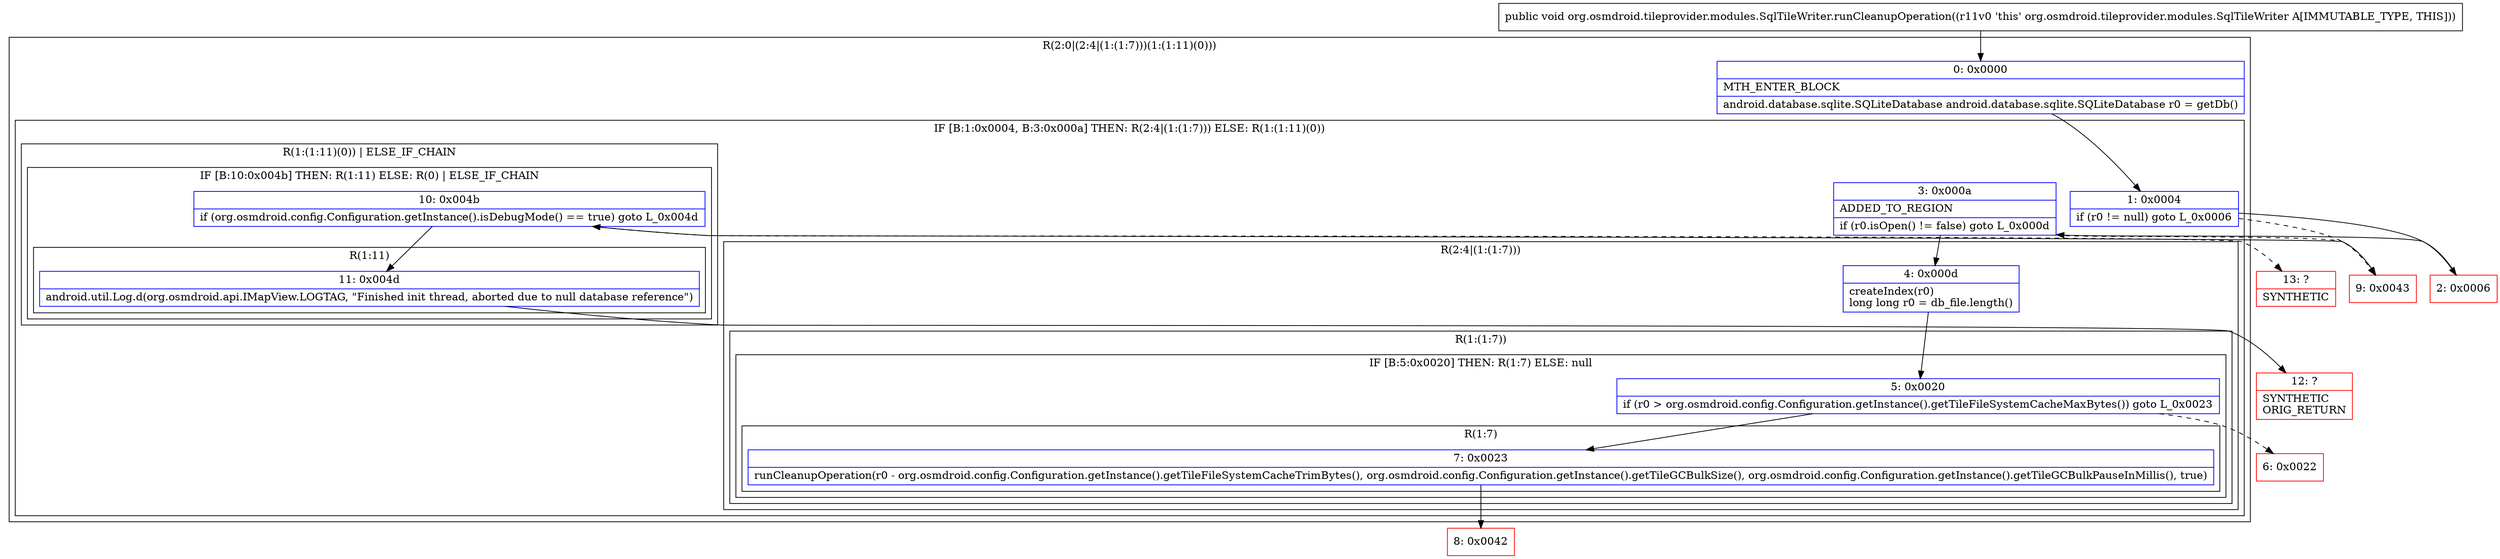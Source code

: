 digraph "CFG fororg.osmdroid.tileprovider.modules.SqlTileWriter.runCleanupOperation()V" {
subgraph cluster_Region_1827388626 {
label = "R(2:0|(2:4|(1:(1:7)))(1:(1:11)(0)))";
node [shape=record,color=blue];
Node_0 [shape=record,label="{0\:\ 0x0000|MTH_ENTER_BLOCK\l|android.database.sqlite.SQLiteDatabase android.database.sqlite.SQLiteDatabase r0 = getDb()\l}"];
subgraph cluster_IfRegion_194772365 {
label = "IF [B:1:0x0004, B:3:0x000a] THEN: R(2:4|(1:(1:7))) ELSE: R(1:(1:11)(0))";
node [shape=record,color=blue];
Node_1 [shape=record,label="{1\:\ 0x0004|if (r0 != null) goto L_0x0006\l}"];
Node_3 [shape=record,label="{3\:\ 0x000a|ADDED_TO_REGION\l|if (r0.isOpen() != false) goto L_0x000d\l}"];
subgraph cluster_Region_1436369472 {
label = "R(2:4|(1:(1:7)))";
node [shape=record,color=blue];
Node_4 [shape=record,label="{4\:\ 0x000d|createIndex(r0)\llong long r0 = db_file.length()\l}"];
subgraph cluster_Region_741615338 {
label = "R(1:(1:7))";
node [shape=record,color=blue];
subgraph cluster_IfRegion_288675473 {
label = "IF [B:5:0x0020] THEN: R(1:7) ELSE: null";
node [shape=record,color=blue];
Node_5 [shape=record,label="{5\:\ 0x0020|if (r0 \> org.osmdroid.config.Configuration.getInstance().getTileFileSystemCacheMaxBytes()) goto L_0x0023\l}"];
subgraph cluster_Region_537457993 {
label = "R(1:7)";
node [shape=record,color=blue];
Node_7 [shape=record,label="{7\:\ 0x0023|runCleanupOperation(r0 \- org.osmdroid.config.Configuration.getInstance().getTileFileSystemCacheTrimBytes(), org.osmdroid.config.Configuration.getInstance().getTileGCBulkSize(), org.osmdroid.config.Configuration.getInstance().getTileGCBulkPauseInMillis(), true)\l}"];
}
}
}
}
subgraph cluster_Region_1213518213 {
label = "R(1:(1:11)(0)) | ELSE_IF_CHAIN\l";
node [shape=record,color=blue];
subgraph cluster_IfRegion_935513339 {
label = "IF [B:10:0x004b] THEN: R(1:11) ELSE: R(0) | ELSE_IF_CHAIN\l";
node [shape=record,color=blue];
Node_10 [shape=record,label="{10\:\ 0x004b|if (org.osmdroid.config.Configuration.getInstance().isDebugMode() == true) goto L_0x004d\l}"];
subgraph cluster_Region_1801674116 {
label = "R(1:11)";
node [shape=record,color=blue];
Node_11 [shape=record,label="{11\:\ 0x004d|android.util.Log.d(org.osmdroid.api.IMapView.LOGTAG, \"Finished init thread, aborted due to null database reference\")\l}"];
}
subgraph cluster_Region_1726817652 {
label = "R(0)";
node [shape=record,color=blue];
}
}
}
}
}
Node_2 [shape=record,color=red,label="{2\:\ 0x0006}"];
Node_6 [shape=record,color=red,label="{6\:\ 0x0022}"];
Node_8 [shape=record,color=red,label="{8\:\ 0x0042}"];
Node_9 [shape=record,color=red,label="{9\:\ 0x0043}"];
Node_12 [shape=record,color=red,label="{12\:\ ?|SYNTHETIC\lORIG_RETURN\l}"];
Node_13 [shape=record,color=red,label="{13\:\ ?|SYNTHETIC\l}"];
MethodNode[shape=record,label="{public void org.osmdroid.tileprovider.modules.SqlTileWriter.runCleanupOperation((r11v0 'this' org.osmdroid.tileprovider.modules.SqlTileWriter A[IMMUTABLE_TYPE, THIS])) }"];
MethodNode -> Node_0;
Node_0 -> Node_1;
Node_1 -> Node_2;
Node_1 -> Node_9[style=dashed];
Node_3 -> Node_4;
Node_3 -> Node_9[style=dashed];
Node_4 -> Node_5;
Node_5 -> Node_6[style=dashed];
Node_5 -> Node_7;
Node_7 -> Node_8;
Node_10 -> Node_11;
Node_10 -> Node_13[style=dashed];
Node_11 -> Node_12;
Node_2 -> Node_3;
Node_9 -> Node_10;
}

